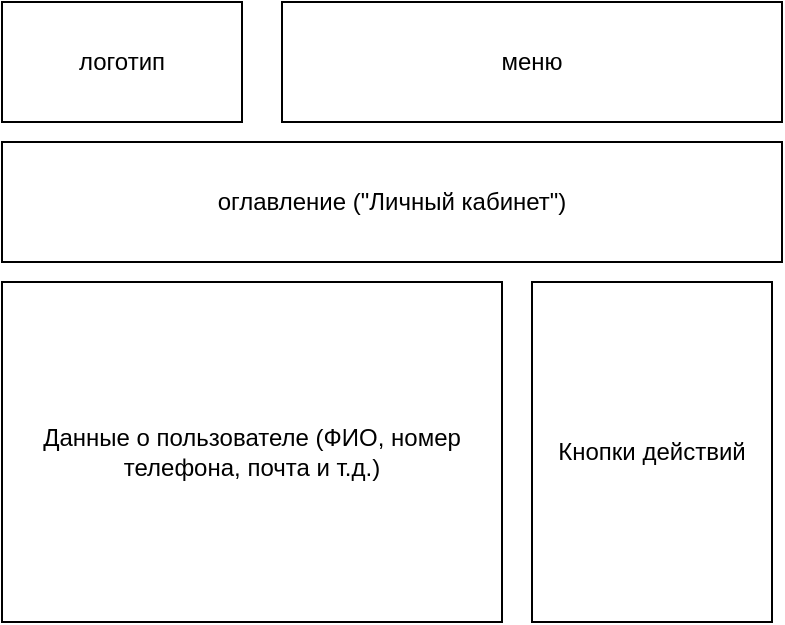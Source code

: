 <mxfile version="12.3.9" type="github" pages="1"><diagram id="rs0Futg9Ri2mXNBtWvgt" name="Page-1"><mxGraphModel dx="1038" dy="554" grid="1" gridSize="10" guides="1" tooltips="1" connect="1" arrows="1" fold="1" page="1" pageScale="1" pageWidth="827" pageHeight="1169" math="0" shadow="0"><root><mxCell id="0"/><mxCell id="1" parent="0"/><mxCell id="6ZHsvyXAmzafq34BsnMd-1" value="логотип" style="rounded=0;whiteSpace=wrap;html=1;" vertex="1" parent="1"><mxGeometry x="110" y="60" width="120" height="60" as="geometry"/></mxCell><mxCell id="6ZHsvyXAmzafq34BsnMd-2" value="меню" style="rounded=0;whiteSpace=wrap;html=1;" vertex="1" parent="1"><mxGeometry x="250" y="60" width="250" height="60" as="geometry"/></mxCell><mxCell id="6ZHsvyXAmzafq34BsnMd-3" value="оглавление (&quot;Личный кабинет&quot;)" style="rounded=0;whiteSpace=wrap;html=1;" vertex="1" parent="1"><mxGeometry x="110" y="130" width="390" height="60" as="geometry"/></mxCell><mxCell id="6ZHsvyXAmzafq34BsnMd-4" value="Данные о пользователе (ФИО, номер телефона, почта и т.д.)" style="rounded=0;whiteSpace=wrap;html=1;" vertex="1" parent="1"><mxGeometry x="110" y="200" width="250" height="170" as="geometry"/></mxCell><mxCell id="6ZHsvyXAmzafq34BsnMd-5" value="Кнопки действий" style="rounded=0;whiteSpace=wrap;html=1;" vertex="1" parent="1"><mxGeometry x="375" y="200" width="120" height="170" as="geometry"/></mxCell></root></mxGraphModel></diagram></mxfile>